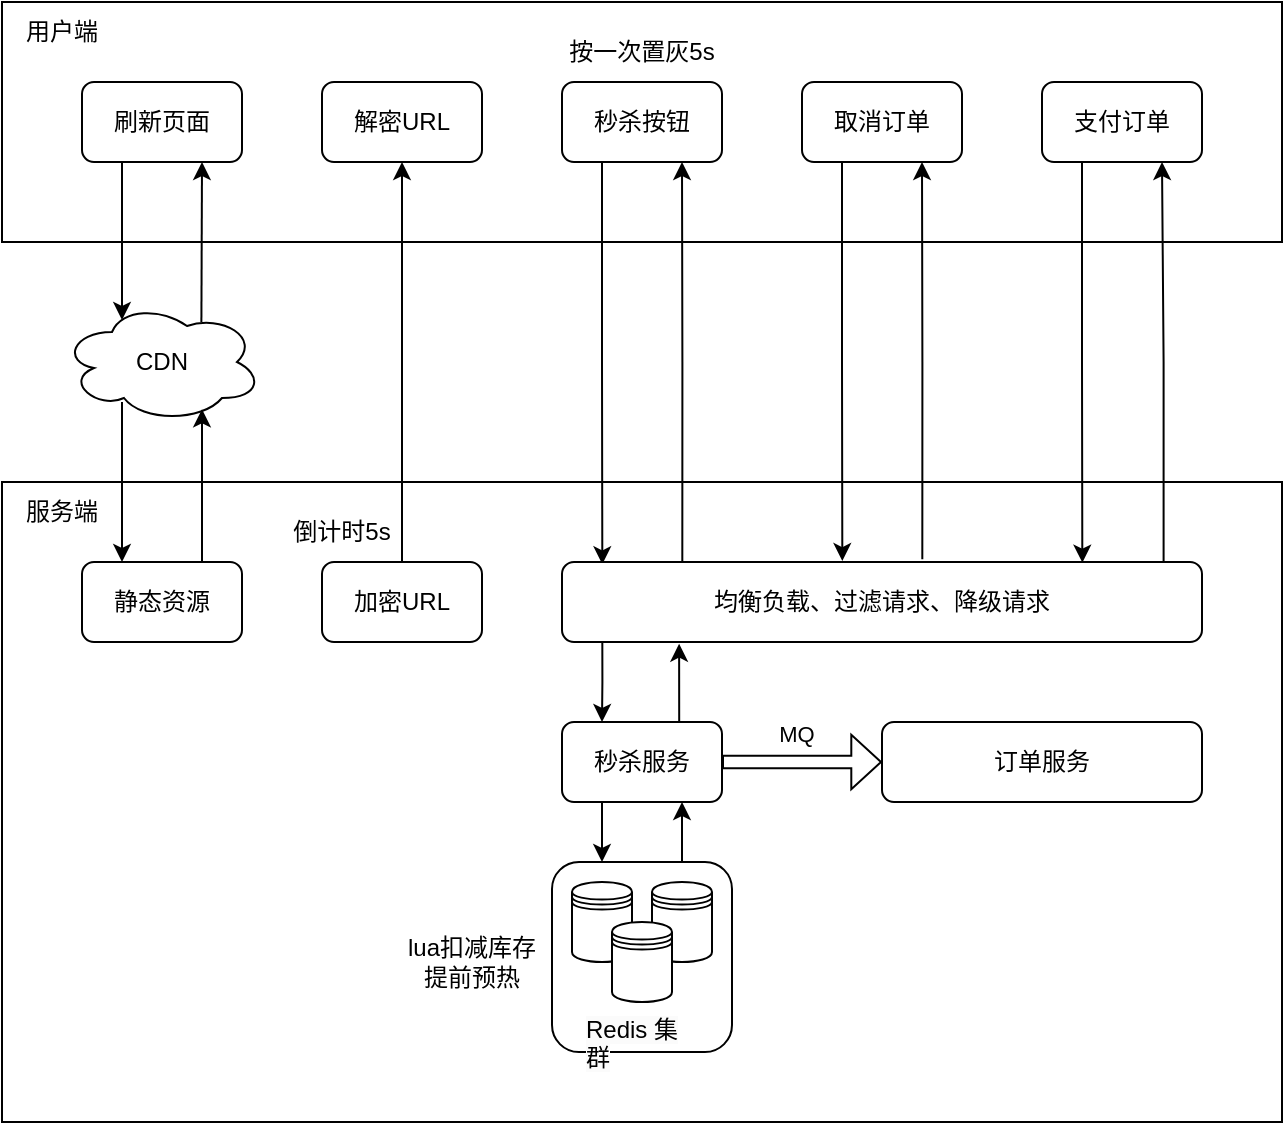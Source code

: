 <mxfile version="21.6.8" type="github">
  <diagram name="第 1 页" id="iJYLgnD0Vp_bRv892wBv">
    <mxGraphModel dx="819" dy="455" grid="1" gridSize="10" guides="1" tooltips="1" connect="1" arrows="1" fold="1" page="1" pageScale="1" pageWidth="827" pageHeight="1169" math="0" shadow="0">
      <root>
        <mxCell id="0" />
        <mxCell id="1" parent="0" />
        <mxCell id="BWaOofcB4zOCKCN69qSM-3" value="" style="rounded=0;whiteSpace=wrap;html=1;fillColor=none;" vertex="1" parent="1">
          <mxGeometry x="40" y="40" width="640" height="120" as="geometry" />
        </mxCell>
        <mxCell id="BWaOofcB4zOCKCN69qSM-33" style="edgeStyle=orthogonalEdgeStyle;rounded=0;orthogonalLoop=1;jettySize=auto;html=1;exitX=0.25;exitY=1;exitDx=0;exitDy=0;entryX=0.063;entryY=0.029;entryDx=0;entryDy=0;entryPerimeter=0;" edge="1" parent="1" source="BWaOofcB4zOCKCN69qSM-2" target="BWaOofcB4zOCKCN69qSM-40">
          <mxGeometry relative="1" as="geometry" />
        </mxCell>
        <mxCell id="BWaOofcB4zOCKCN69qSM-2" value="秒杀按钮" style="rounded=1;whiteSpace=wrap;html=1;" vertex="1" parent="1">
          <mxGeometry x="320" y="80" width="80" height="40" as="geometry" />
        </mxCell>
        <mxCell id="BWaOofcB4zOCKCN69qSM-4" value="用户端" style="text;html=1;strokeColor=none;fillColor=none;align=center;verticalAlign=middle;whiteSpace=wrap;rounded=0;" vertex="1" parent="1">
          <mxGeometry x="40" y="40" width="60" height="30" as="geometry" />
        </mxCell>
        <mxCell id="BWaOofcB4zOCKCN69qSM-5" value="" style="rounded=0;whiteSpace=wrap;html=1;fillColor=none;" vertex="1" parent="1">
          <mxGeometry x="40" y="280" width="640" height="320" as="geometry" />
        </mxCell>
        <mxCell id="BWaOofcB4zOCKCN69qSM-6" value="服务端" style="text;html=1;strokeColor=none;fillColor=none;align=center;verticalAlign=middle;whiteSpace=wrap;rounded=0;" vertex="1" parent="1">
          <mxGeometry x="40" y="280" width="60" height="30" as="geometry" />
        </mxCell>
        <mxCell id="BWaOofcB4zOCKCN69qSM-8" value="刷新页面" style="rounded=1;whiteSpace=wrap;html=1;" vertex="1" parent="1">
          <mxGeometry x="80" y="80" width="80" height="40" as="geometry" />
        </mxCell>
        <mxCell id="BWaOofcB4zOCKCN69qSM-36" style="edgeStyle=orthogonalEdgeStyle;rounded=0;orthogonalLoop=1;jettySize=auto;html=1;exitX=0.25;exitY=1;exitDx=0;exitDy=0;entryX=0.438;entryY=-0.012;entryDx=0;entryDy=0;entryPerimeter=0;" edge="1" parent="1" source="BWaOofcB4zOCKCN69qSM-9" target="BWaOofcB4zOCKCN69qSM-40">
          <mxGeometry relative="1" as="geometry" />
        </mxCell>
        <mxCell id="BWaOofcB4zOCKCN69qSM-9" value="取消订单" style="rounded=1;whiteSpace=wrap;html=1;" vertex="1" parent="1">
          <mxGeometry x="440" y="80" width="80" height="40" as="geometry" />
        </mxCell>
        <mxCell id="BWaOofcB4zOCKCN69qSM-38" style="edgeStyle=orthogonalEdgeStyle;rounded=0;orthogonalLoop=1;jettySize=auto;html=1;exitX=0.25;exitY=1;exitDx=0;exitDy=0;entryX=0.813;entryY=0.008;entryDx=0;entryDy=0;entryPerimeter=0;" edge="1" parent="1" source="BWaOofcB4zOCKCN69qSM-10" target="BWaOofcB4zOCKCN69qSM-40">
          <mxGeometry relative="1" as="geometry" />
        </mxCell>
        <mxCell id="BWaOofcB4zOCKCN69qSM-10" value="支付订单" style="rounded=1;whiteSpace=wrap;html=1;" vertex="1" parent="1">
          <mxGeometry x="560" y="80" width="80" height="40" as="geometry" />
        </mxCell>
        <mxCell id="BWaOofcB4zOCKCN69qSM-12" value="静态资源" style="rounded=1;whiteSpace=wrap;html=1;" vertex="1" parent="1">
          <mxGeometry x="80" y="320" width="80" height="40" as="geometry" />
        </mxCell>
        <mxCell id="BWaOofcB4zOCKCN69qSM-13" value="CDN" style="ellipse;shape=cloud;whiteSpace=wrap;html=1;" vertex="1" parent="1">
          <mxGeometry x="70" y="190" width="100" height="60" as="geometry" />
        </mxCell>
        <mxCell id="BWaOofcB4zOCKCN69qSM-14" value="" style="endArrow=classic;html=1;rounded=0;exitX=0.25;exitY=1;exitDx=0;exitDy=0;entryX=0.3;entryY=0.15;entryDx=0;entryDy=0;entryPerimeter=0;" edge="1" parent="1" source="BWaOofcB4zOCKCN69qSM-8" target="BWaOofcB4zOCKCN69qSM-13">
          <mxGeometry width="50" height="50" relative="1" as="geometry">
            <mxPoint x="390" y="430" as="sourcePoint" />
            <mxPoint x="440" y="380" as="targetPoint" />
          </mxGeometry>
        </mxCell>
        <mxCell id="BWaOofcB4zOCKCN69qSM-15" value="" style="endArrow=classic;html=1;rounded=0;entryX=0.25;entryY=0;entryDx=0;entryDy=0;" edge="1" parent="1" target="BWaOofcB4zOCKCN69qSM-12">
          <mxGeometry width="50" height="50" relative="1" as="geometry">
            <mxPoint x="100" y="240" as="sourcePoint" />
            <mxPoint x="100" y="310" as="targetPoint" />
          </mxGeometry>
        </mxCell>
        <mxCell id="BWaOofcB4zOCKCN69qSM-16" value="" style="endArrow=classic;html=1;rounded=0;exitX=0.75;exitY=0;exitDx=0;exitDy=0;entryX=0.7;entryY=0.894;entryDx=0;entryDy=0;entryPerimeter=0;" edge="1" parent="1" source="BWaOofcB4zOCKCN69qSM-12" target="BWaOofcB4zOCKCN69qSM-13">
          <mxGeometry width="50" height="50" relative="1" as="geometry">
            <mxPoint x="140" y="320" as="sourcePoint" />
            <mxPoint x="140" y="250" as="targetPoint" />
          </mxGeometry>
        </mxCell>
        <mxCell id="BWaOofcB4zOCKCN69qSM-17" value="" style="endArrow=classic;html=1;rounded=0;exitX=0.697;exitY=0.167;exitDx=0;exitDy=0;exitPerimeter=0;" edge="1" parent="1" source="BWaOofcB4zOCKCN69qSM-13">
          <mxGeometry width="50" height="50" relative="1" as="geometry">
            <mxPoint x="140" y="196" as="sourcePoint" />
            <mxPoint x="140" y="120" as="targetPoint" />
          </mxGeometry>
        </mxCell>
        <mxCell id="BWaOofcB4zOCKCN69qSM-18" value="按一次置灰5s" style="text;html=1;strokeColor=none;fillColor=none;align=center;verticalAlign=middle;whiteSpace=wrap;rounded=0;" vertex="1" parent="1">
          <mxGeometry x="320" y="50" width="80" height="30" as="geometry" />
        </mxCell>
        <mxCell id="BWaOofcB4zOCKCN69qSM-19" value="加密URL" style="rounded=1;whiteSpace=wrap;html=1;" vertex="1" parent="1">
          <mxGeometry x="200" y="320" width="80" height="40" as="geometry" />
        </mxCell>
        <mxCell id="BWaOofcB4zOCKCN69qSM-20" value="解密URL" style="rounded=1;whiteSpace=wrap;html=1;" vertex="1" parent="1">
          <mxGeometry x="200" y="80" width="80" height="40" as="geometry" />
        </mxCell>
        <mxCell id="BWaOofcB4zOCKCN69qSM-21" value="" style="endArrow=classic;html=1;rounded=0;" edge="1" parent="1" source="BWaOofcB4zOCKCN69qSM-19" target="BWaOofcB4zOCKCN69qSM-20">
          <mxGeometry width="50" height="50" relative="1" as="geometry">
            <mxPoint x="230" y="260" as="sourcePoint" />
            <mxPoint x="280" y="210" as="targetPoint" />
          </mxGeometry>
        </mxCell>
        <mxCell id="BWaOofcB4zOCKCN69qSM-22" value="倒计时5s" style="text;html=1;strokeColor=none;fillColor=none;align=center;verticalAlign=middle;whiteSpace=wrap;rounded=0;" vertex="1" parent="1">
          <mxGeometry x="180" y="290" width="60" height="30" as="geometry" />
        </mxCell>
        <mxCell id="BWaOofcB4zOCKCN69qSM-34" style="edgeStyle=orthogonalEdgeStyle;rounded=0;orthogonalLoop=1;jettySize=auto;html=1;exitX=0.188;exitY=-0.012;exitDx=0;exitDy=0;entryX=0.75;entryY=1;entryDx=0;entryDy=0;exitPerimeter=0;" edge="1" parent="1" source="BWaOofcB4zOCKCN69qSM-40" target="BWaOofcB4zOCKCN69qSM-2">
          <mxGeometry relative="1" as="geometry" />
        </mxCell>
        <mxCell id="BWaOofcB4zOCKCN69qSM-48" style="edgeStyle=orthogonalEdgeStyle;rounded=0;orthogonalLoop=1;jettySize=auto;html=1;exitX=0.25;exitY=1;exitDx=0;exitDy=0;" edge="1" parent="1" source="BWaOofcB4zOCKCN69qSM-30">
          <mxGeometry relative="1" as="geometry">
            <mxPoint x="340" y="470" as="targetPoint" />
          </mxGeometry>
        </mxCell>
        <mxCell id="BWaOofcB4zOCKCN69qSM-51" style="edgeStyle=orthogonalEdgeStyle;rounded=0;orthogonalLoop=1;jettySize=auto;html=1;exitX=0.75;exitY=0;exitDx=0;exitDy=0;entryX=0.183;entryY=1.021;entryDx=0;entryDy=0;entryPerimeter=0;" edge="1" parent="1" source="BWaOofcB4zOCKCN69qSM-30" target="BWaOofcB4zOCKCN69qSM-40">
          <mxGeometry relative="1" as="geometry" />
        </mxCell>
        <mxCell id="BWaOofcB4zOCKCN69qSM-52" style="edgeStyle=orthogonalEdgeStyle;rounded=0;orthogonalLoop=1;jettySize=auto;html=1;exitX=1;exitY=0.5;exitDx=0;exitDy=0;entryX=0;entryY=0.5;entryDx=0;entryDy=0;shape=flexArrow;width=6.286;endSize=4.617;" edge="1" parent="1" source="BWaOofcB4zOCKCN69qSM-30" target="BWaOofcB4zOCKCN69qSM-35">
          <mxGeometry relative="1" as="geometry" />
        </mxCell>
        <mxCell id="BWaOofcB4zOCKCN69qSM-53" value="MQ" style="edgeLabel;html=1;align=center;verticalAlign=middle;resizable=0;points=[];" vertex="1" connectable="0" parent="BWaOofcB4zOCKCN69qSM-52">
          <mxGeometry x="-0.175" y="-2" relative="1" as="geometry">
            <mxPoint x="4" y="-16" as="offset" />
          </mxGeometry>
        </mxCell>
        <mxCell id="BWaOofcB4zOCKCN69qSM-30" value="秒杀服务" style="rounded=1;whiteSpace=wrap;html=1;" vertex="1" parent="1">
          <mxGeometry x="320" y="400" width="80" height="40" as="geometry" />
        </mxCell>
        <mxCell id="BWaOofcB4zOCKCN69qSM-37" style="edgeStyle=orthogonalEdgeStyle;rounded=0;orthogonalLoop=1;jettySize=auto;html=1;exitX=0.563;exitY=-0.033;exitDx=0;exitDy=0;entryX=0.75;entryY=1;entryDx=0;entryDy=0;exitPerimeter=0;" edge="1" parent="1" source="BWaOofcB4zOCKCN69qSM-40" target="BWaOofcB4zOCKCN69qSM-9">
          <mxGeometry relative="1" as="geometry">
            <Array as="points" />
          </mxGeometry>
        </mxCell>
        <mxCell id="BWaOofcB4zOCKCN69qSM-39" style="edgeStyle=orthogonalEdgeStyle;rounded=0;orthogonalLoop=1;jettySize=auto;html=1;exitX=0.94;exitY=-0.012;exitDx=0;exitDy=0;entryX=0.75;entryY=1;entryDx=0;entryDy=0;exitPerimeter=0;" edge="1" parent="1" source="BWaOofcB4zOCKCN69qSM-40" target="BWaOofcB4zOCKCN69qSM-10">
          <mxGeometry relative="1" as="geometry">
            <Array as="points" />
          </mxGeometry>
        </mxCell>
        <mxCell id="BWaOofcB4zOCKCN69qSM-35" value="订单服务" style="rounded=1;whiteSpace=wrap;html=1;" vertex="1" parent="1">
          <mxGeometry x="480" y="400" width="160" height="40" as="geometry" />
        </mxCell>
        <mxCell id="BWaOofcB4zOCKCN69qSM-50" style="edgeStyle=orthogonalEdgeStyle;rounded=0;orthogonalLoop=1;jettySize=auto;html=1;exitX=0.063;exitY=1;exitDx=0;exitDy=0;entryX=0.25;entryY=0;entryDx=0;entryDy=0;exitPerimeter=0;" edge="1" parent="1" source="BWaOofcB4zOCKCN69qSM-40" target="BWaOofcB4zOCKCN69qSM-30">
          <mxGeometry relative="1" as="geometry" />
        </mxCell>
        <mxCell id="BWaOofcB4zOCKCN69qSM-40" value="均衡负载、过滤请求、降级请求" style="rounded=1;whiteSpace=wrap;html=1;" vertex="1" parent="1">
          <mxGeometry x="320" y="320" width="320" height="40" as="geometry" />
        </mxCell>
        <mxCell id="BWaOofcB4zOCKCN69qSM-41" value="lua扣减库存&lt;br&gt;提前预热" style="text;html=1;strokeColor=none;fillColor=none;align=center;verticalAlign=middle;whiteSpace=wrap;rounded=0;" vertex="1" parent="1">
          <mxGeometry x="240" y="505" width="70" height="30" as="geometry" />
        </mxCell>
        <mxCell id="BWaOofcB4zOCKCN69qSM-47" value="" style="group" vertex="1" connectable="0" parent="1">
          <mxGeometry x="315" y="470" width="90" height="100" as="geometry" />
        </mxCell>
        <mxCell id="BWaOofcB4zOCKCN69qSM-46" value="" style="rounded=1;whiteSpace=wrap;html=1;" vertex="1" parent="BWaOofcB4zOCKCN69qSM-47">
          <mxGeometry width="90" height="95" as="geometry" />
        </mxCell>
        <mxCell id="BWaOofcB4zOCKCN69qSM-45" value="" style="group" vertex="1" connectable="0" parent="BWaOofcB4zOCKCN69qSM-47">
          <mxGeometry x="10" y="10" width="70" height="90" as="geometry" />
        </mxCell>
        <mxCell id="BWaOofcB4zOCKCN69qSM-27" value="" style="shape=datastore;whiteSpace=wrap;html=1;" vertex="1" parent="BWaOofcB4zOCKCN69qSM-45">
          <mxGeometry width="30" height="40" as="geometry" />
        </mxCell>
        <mxCell id="BWaOofcB4zOCKCN69qSM-42" value="&lt;span style=&quot;color: rgb(0, 0, 0); font-family: Helvetica; font-size: 12px; font-style: normal; font-variant-ligatures: normal; font-variant-caps: normal; font-weight: 400; letter-spacing: normal; orphans: 2; text-align: center; text-indent: 0px; text-transform: none; widows: 2; word-spacing: 0px; -webkit-text-stroke-width: 0px; background-color: rgb(251, 251, 251); text-decoration-thickness: initial; text-decoration-style: initial; text-decoration-color: initial; float: none; display: inline !important;&quot;&gt;Redis&amp;nbsp;&lt;/span&gt;&lt;span style=&quot;color: rgb(0, 0, 0); font-family: Helvetica; font-size: 12px; font-style: normal; font-variant-ligatures: normal; font-variant-caps: normal; font-weight: 400; letter-spacing: normal; orphans: 2; text-align: center; text-indent: 0px; text-transform: none; widows: 2; word-spacing: 0px; -webkit-text-stroke-width: 0px; background-color: rgb(251, 251, 251); text-decoration-thickness: initial; text-decoration-style: initial; text-decoration-color: initial; float: none; display: inline !important;&quot;&gt;集群&lt;/span&gt;" style="text;whiteSpace=wrap;html=1;" vertex="1" parent="BWaOofcB4zOCKCN69qSM-45">
          <mxGeometry x="5" y="60" width="60" height="30" as="geometry" />
        </mxCell>
        <mxCell id="BWaOofcB4zOCKCN69qSM-43" value="" style="shape=datastore;whiteSpace=wrap;html=1;" vertex="1" parent="BWaOofcB4zOCKCN69qSM-45">
          <mxGeometry x="40" width="30" height="40" as="geometry" />
        </mxCell>
        <mxCell id="BWaOofcB4zOCKCN69qSM-44" value="" style="shape=datastore;whiteSpace=wrap;html=1;" vertex="1" parent="BWaOofcB4zOCKCN69qSM-45">
          <mxGeometry x="20" y="20" width="30" height="40" as="geometry" />
        </mxCell>
        <mxCell id="BWaOofcB4zOCKCN69qSM-49" style="edgeStyle=orthogonalEdgeStyle;rounded=0;orthogonalLoop=1;jettySize=auto;html=1;entryX=0.75;entryY=1;entryDx=0;entryDy=0;" edge="1" parent="1" target="BWaOofcB4zOCKCN69qSM-30">
          <mxGeometry relative="1" as="geometry">
            <mxPoint x="380" y="470" as="sourcePoint" />
          </mxGeometry>
        </mxCell>
      </root>
    </mxGraphModel>
  </diagram>
</mxfile>
